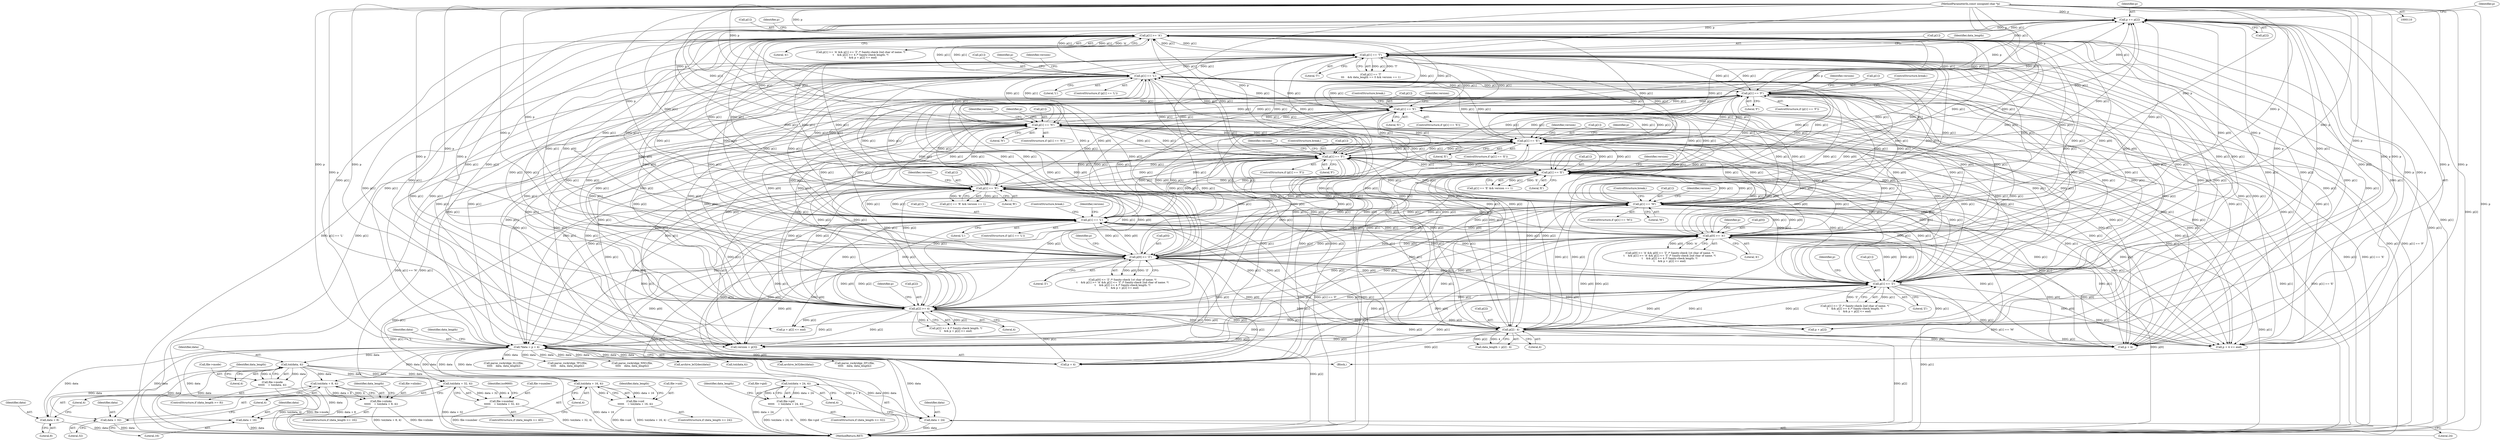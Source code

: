 digraph "0_libarchive_8312eaa576014cd9b965012af51bc1f967b12423@pointer" {
"1000367" [label="(Call,toi(data, 4))"];
"1000172" [label="(Call,*data = p + 4)"];
"1000488" [label="(Call,p[1] == 'T')"];
"1000465" [label="(Call,p[1] == 'L')"];
"1000539" [label="(Call,p[1] == 'F')"];
"1000348" [label="(Call,p[1] == 'X')"];
"1000305" [label="(Call,p[1] == 'N')"];
"1000198" [label="(Call,p[1] == 'E')"];
"1000516" [label="(Call,p[1] == 'F')"];
"1000146" [label="(Call,p[1] >= 'A')"];
"1000431" [label="(Call,p[1] == 'E')"];
"1000152" [label="(Call,p[1] <= 'Z')"];
"1000113" [label="(MethodParameterIn,const unsigned char *p)"];
"1000556" [label="(Call,p += p[2])"];
"1000180" [label="(Call,p[2] - 4)"];
"1000158" [label="(Call,p[2] >= 4)"];
"1000140" [label="(Call,p[0] <= 'Z')"];
"1000134" [label="(Call,p[0] >= 'A')"];
"1000245" [label="(Call,p[1] == 'L')"];
"1000282" [label="(Call,p[1] == 'M')"];
"1000453" [label="(Call,p[1] == 'R')"];
"1000363" [label="(Call,file->mode\n\t\t\t\t\t\t    = toi(data, 4))"];
"1000378" [label="(Call,toi(data + 8, 4))"];
"1000374" [label="(Call,file->nlinks\n\t\t\t\t\t\t    = toi(data + 8, 4))"];
"1000379" [label="(Call,data + 8)"];
"1000391" [label="(Call,toi(data + 16, 4))"];
"1000387" [label="(Call,file->uid\n\t\t\t\t\t\t    = toi(data + 16, 4))"];
"1000392" [label="(Call,data + 16)"];
"1000404" [label="(Call,toi(data + 24, 4))"];
"1000400" [label="(Call,file->gid\n\t\t\t\t\t\t    = toi(data + 24, 4))"];
"1000405" [label="(Call,data + 24)"];
"1000417" [label="(Call,toi(data + 32, 4))"];
"1000413" [label="(Call,file->number\n\t\t\t\t\t\t    = toi(data + 32, 4))"];
"1000418" [label="(Call,data + 32)"];
"1000396" [label="(ControlStructure,if (data_length >= 32))"];
"1000404" [label="(Call,toi(data + 24, 4))"];
"1000465" [label="(Call,p[1] == 'L')"];
"1000244" [label="(ControlStructure,if (p[1] == 'L'))"];
"1000246" [label="(Call,p[1])"];
"1000249" [label="(Literal,'L')"];
"1000281" [label="(ControlStructure,if (p[1] == 'M'))"];
"1000381" [label="(Literal,8)"];
"1000180" [label="(Call,p[2] - 4)"];
"1000272" [label="(Call,archive_le32dec(data))"];
"1000142" [label="(Identifier,p)"];
"1000282" [label="(Call,p[1] == 'M')"];
"1000363" [label="(Call,file->mode\n\t\t\t\t\t\t    = toi(data, 4))"];
"1000409" [label="(ControlStructure,if (data_length >= 40))"];
"1000140" [label="(Call,p[0] <= 'Z')"];
"1000452" [label="(Call,p[1] == 'R' && version == 1)"];
"1000314" [label="(Identifier,version)"];
"1000153" [label="(Call,p[1])"];
"1000549" [label="(Call,parse_rockridge_ZF1(file,\n\t\t\t\t\t    data, data_length))"];
"1000150" [label="(Literal,'A')"];
"1000411" [label="(Identifier,data_length)"];
"1000216" [label="(Call,archive_le32dec(data))"];
"1000370" [label="(ControlStructure,if (data_length >= 16))"];
"1000198" [label="(Call,p[1] == 'E')"];
"1000378" [label="(Call,toi(data + 8, 4))"];
"1000394" [label="(Literal,16)"];
"1000413" [label="(Call,file->number\n\t\t\t\t\t\t    = toi(data + 32, 4))"];
"1000145" [label="(Call,p[1] >= 'A' && p[1] <= 'Z' /* Sanity-check 2nd char of name. */\n\t    && p[2] >= 4 /* Sanity-check length. */\n\t    && p + p[2] <= end)"];
"1000364" [label="(Call,file->mode)"];
"1000427" [label="(ControlStructure,break;)"];
"1000393" [label="(Identifier,data)"];
"1000392" [label="(Call,data + 16)"];
"1000488" [label="(Call,p[1] == 'T')"];
"1000543" [label="(Literal,'F')"];
"1000181" [label="(Call,p[2])"];
"1000302" [label="(ControlStructure,break;)"];
"1000515" [label="(ControlStructure,if (p[1] == 'F'))"];
"1000385" [label="(Identifier,data_length)"];
"1000350" [label="(Identifier,p)"];
"1000400" [label="(Call,file->gid\n\t\t\t\t\t\t    = toi(data + 24, 4))"];
"1000424" [label="(Identifier,iso9660)"];
"1000391" [label="(Call,toi(data + 16, 4))"];
"1000141" [label="(Call,p[0])"];
"1000162" [label="(Literal,4)"];
"1000516" [label="(Call,p[1] == 'F')"];
"1000417" [label="(Call,toi(data + 32, 4))"];
"1000156" [label="(Literal,'Z')"];
"1000408" [label="(Literal,4)"];
"1000163" [label="(Call,p + p[2] <= end)"];
"1000405" [label="(Call,data + 24)"];
"1000375" [label="(Call,file->nlinks)"];
"1000129" [label="(Call,p + 4)"];
"1000135" [label="(Call,p[0])"];
"1000538" [label="(ControlStructure,if (p[1] == 'F'))"];
"1000520" [label="(Literal,'F')"];
"1000558" [label="(Call,p[2])"];
"1000147" [label="(Call,p[1])"];
"1000469" [label="(Literal,'L')"];
"1000134" [label="(Call,p[0] >= 'A')"];
"1000557" [label="(Identifier,p)"];
"1000431" [label="(Call,p[1] == 'E')"];
"1000305" [label="(Call,p[1] == 'N')"];
"1000128" [label="(Call,p + 4 <= end)"];
"1000152" [label="(Call,p[1] <= 'Z')"];
"1000473" [label="(Identifier,version)"];
"1000207" [label="(Identifier,version)"];
"1000324" [label="(Call,toi(data,4))"];
"1000489" [label="(Call,p[1])"];
"1000199" [label="(Call,p[1])"];
"1000158" [label="(Call,p[2] >= 4)"];
"1000430" [label="(Call,p[1] == 'E' && version == 1)"];
"1000352" [label="(Literal,'X')"];
"1000536" [label="(ControlStructure,break;)"];
"1000279" [label="(ControlStructure,break;)"];
"1000432" [label="(Call,p[1])"];
"1000459" [label="(Identifier,version)"];
"1000154" [label="(Identifier,p)"];
"1000563" [label="(MethodReturn,RET)"];
"1000138" [label="(Literal,'A')"];
"1000283" [label="(Call,p[1])"];
"1000457" [label="(Literal,'R')"];
"1000553" [label="(ControlStructure,break;)"];
"1000539" [label="(Call,p[1] == 'F')"];
"1000387" [label="(Call,file->uid\n\t\t\t\t\t\t    = toi(data + 16, 4))"];
"1000173" [label="(Identifier,data)"];
"1000170" [label="(Block,)"];
"1000466" [label="(Call,p[1])"];
"1000395" [label="(Literal,4)"];
"1000374" [label="(Call,file->nlinks\n\t\t\t\t\t\t    = toi(data + 8, 4))"];
"1000464" [label="(ControlStructure,if (p[1] == 'L'))"];
"1000113" [label="(MethodParameterIn,const unsigned char *p)"];
"1000151" [label="(Call,p[1] <= 'Z' /* Sanity-check 2nd char of name. */\n\t    && p[2] >= 4 /* Sanity-check length. */\n\t    && p + p[2] <= end)"];
"1000421" [label="(Literal,4)"];
"1000164" [label="(Call,p + p[2])"];
"1000254" [label="(Identifier,version)"];
"1000347" [label="(ControlStructure,if (p[1] == 'X'))"];
"1000349" [label="(Call,p[1])"];
"1000383" [label="(ControlStructure,if (data_length >= 24))"];
"1000356" [label="(Identifier,version)"];
"1000165" [label="(Identifier,p)"];
"1000382" [label="(Literal,4)"];
"1000495" [label="(Identifier,data_length)"];
"1000309" [label="(Literal,'N')"];
"1000202" [label="(Literal,'E')"];
"1000197" [label="(ControlStructure,if (p[1] == 'E'))"];
"1000407" [label="(Literal,24)"];
"1000367" [label="(Call,toi(data, 4))"];
"1000492" [label="(Literal,'T')"];
"1000547" [label="(Identifier,version)"];
"1000414" [label="(Call,file->number)"];
"1000304" [label="(ControlStructure,if (p[1] == 'N'))"];
"1000437" [label="(Identifier,version)"];
"1000148" [label="(Identifier,p)"];
"1000286" [label="(Literal,'M')"];
"1000487" [label="(Call,p[1] == 'T'\n\t\t\t    && data_length == 0 && version == 1)"];
"1000146" [label="(Call,p[1] >= 'A')"];
"1000380" [label="(Identifier,data)"];
"1000454" [label="(Call,p[1])"];
"1000476" [label="(Call,parse_rockridge_SL1(file,\n\t\t\t\t\t    data, data_length))"];
"1000490" [label="(Identifier,p)"];
"1000556" [label="(Call,p += p[2])"];
"1000372" [label="(Identifier,data_length)"];
"1000144" [label="(Literal,'Z')"];
"1000369" [label="(Literal,4)"];
"1000157" [label="(Call,p[2] >= 4 /* Sanity-check length. */\n\t    && p + p[2] <= end)"];
"1000348" [label="(Call,p[1] == 'X')"];
"1000186" [label="(Call,version = p[3])"];
"1000359" [label="(ControlStructure,if (data_length >= 8))"];
"1000172" [label="(Call,*data = p + 4)"];
"1000527" [label="(Call,parse_rockridge_TF1(file,\n\t\t\t\t\t    data, data_length))"];
"1000160" [label="(Identifier,p)"];
"1000174" [label="(Call,p + 4)"];
"1000517" [label="(Call,p[1])"];
"1000406" [label="(Identifier,data)"];
"1000290" [label="(Identifier,version)"];
"1000133" [label="(Call,p[0] >= 'A' && p[0] <= 'Z' /* Sanity-check 1st char of name. */\n\t    && p[1] >= 'A' && p[1] <= 'Z' /* Sanity-check 2nd char of name. */\n\t    && p[2] >= 4 /* Sanity-check length. */\n\t    && p + p[2] <= end)"];
"1000401" [label="(Call,file->gid)"];
"1000184" [label="(Literal,4)"];
"1000398" [label="(Identifier,data_length)"];
"1000178" [label="(Call,data_length = p[2] - 4)"];
"1000540" [label="(Call,p[1])"];
"1000306" [label="(Call,p[1])"];
"1000139" [label="(Call,p[0] <= 'Z' /* Sanity-check 1st char of name. */\n\t    && p[1] >= 'A' && p[1] <= 'Z' /* Sanity-check 2nd char of name. */\n\t    && p[2] >= 4 /* Sanity-check length. */\n\t    && p + p[2] <= end)"];
"1000524" [label="(Identifier,version)"];
"1000420" [label="(Literal,32)"];
"1000247" [label="(Identifier,p)"];
"1000453" [label="(Call,p[1] == 'R')"];
"1000419" [label="(Identifier,data)"];
"1000388" [label="(Call,file->uid)"];
"1000130" [label="(Identifier,p)"];
"1000159" [label="(Call,p[2])"];
"1000245" [label="(Call,p[1] == 'L')"];
"1000435" [label="(Literal,'E')"];
"1000179" [label="(Identifier,data_length)"];
"1000379" [label="(Call,data + 8)"];
"1000418" [label="(Call,data + 32)"];
"1000368" [label="(Identifier,data)"];
"1000293" [label="(Call,parse_rockridge_NM1(file,\n\t\t\t\t\t    data, data_length))"];
"1000367" -> "1000363"  [label="AST: "];
"1000367" -> "1000369"  [label="CFG: "];
"1000368" -> "1000367"  [label="AST: "];
"1000369" -> "1000367"  [label="AST: "];
"1000363" -> "1000367"  [label="CFG: "];
"1000367" -> "1000563"  [label="DDG: data"];
"1000367" -> "1000363"  [label="DDG: data"];
"1000367" -> "1000363"  [label="DDG: 4"];
"1000172" -> "1000367"  [label="DDG: data"];
"1000367" -> "1000378"  [label="DDG: data"];
"1000367" -> "1000379"  [label="DDG: data"];
"1000367" -> "1000391"  [label="DDG: data"];
"1000367" -> "1000392"  [label="DDG: data"];
"1000367" -> "1000404"  [label="DDG: data"];
"1000367" -> "1000405"  [label="DDG: data"];
"1000367" -> "1000417"  [label="DDG: data"];
"1000367" -> "1000418"  [label="DDG: data"];
"1000172" -> "1000170"  [label="AST: "];
"1000172" -> "1000174"  [label="CFG: "];
"1000173" -> "1000172"  [label="AST: "];
"1000174" -> "1000172"  [label="AST: "];
"1000179" -> "1000172"  [label="CFG: "];
"1000172" -> "1000563"  [label="DDG: data"];
"1000172" -> "1000563"  [label="DDG: p + 4"];
"1000488" -> "1000172"  [label="DDG: p[1]"];
"1000140" -> "1000172"  [label="DDG: p[0]"];
"1000198" -> "1000172"  [label="DDG: p[1]"];
"1000516" -> "1000172"  [label="DDG: p[1]"];
"1000146" -> "1000172"  [label="DDG: p[1]"];
"1000539" -> "1000172"  [label="DDG: p[1]"];
"1000158" -> "1000172"  [label="DDG: p[2]"];
"1000348" -> "1000172"  [label="DDG: p[1]"];
"1000305" -> "1000172"  [label="DDG: p[1]"];
"1000431" -> "1000172"  [label="DDG: p[1]"];
"1000152" -> "1000172"  [label="DDG: p[1]"];
"1000134" -> "1000172"  [label="DDG: p[0]"];
"1000245" -> "1000172"  [label="DDG: p[1]"];
"1000282" -> "1000172"  [label="DDG: p[1]"];
"1000453" -> "1000172"  [label="DDG: p[1]"];
"1000465" -> "1000172"  [label="DDG: p[1]"];
"1000113" -> "1000172"  [label="DDG: p"];
"1000180" -> "1000172"  [label="DDG: p[2]"];
"1000172" -> "1000216"  [label="DDG: data"];
"1000172" -> "1000272"  [label="DDG: data"];
"1000172" -> "1000293"  [label="DDG: data"];
"1000172" -> "1000324"  [label="DDG: data"];
"1000172" -> "1000378"  [label="DDG: data"];
"1000172" -> "1000379"  [label="DDG: data"];
"1000172" -> "1000391"  [label="DDG: data"];
"1000172" -> "1000392"  [label="DDG: data"];
"1000172" -> "1000404"  [label="DDG: data"];
"1000172" -> "1000405"  [label="DDG: data"];
"1000172" -> "1000417"  [label="DDG: data"];
"1000172" -> "1000418"  [label="DDG: data"];
"1000172" -> "1000476"  [label="DDG: data"];
"1000172" -> "1000527"  [label="DDG: data"];
"1000172" -> "1000549"  [label="DDG: data"];
"1000488" -> "1000487"  [label="AST: "];
"1000488" -> "1000492"  [label="CFG: "];
"1000489" -> "1000488"  [label="AST: "];
"1000492" -> "1000488"  [label="AST: "];
"1000495" -> "1000488"  [label="CFG: "];
"1000487" -> "1000488"  [label="CFG: "];
"1000488" -> "1000563"  [label="DDG: p[1]"];
"1000488" -> "1000128"  [label="DDG: p[1]"];
"1000488" -> "1000129"  [label="DDG: p[1]"];
"1000488" -> "1000134"  [label="DDG: p[1]"];
"1000488" -> "1000140"  [label="DDG: p[1]"];
"1000488" -> "1000146"  [label="DDG: p[1]"];
"1000488" -> "1000152"  [label="DDG: p[1]"];
"1000488" -> "1000158"  [label="DDG: p[1]"];
"1000488" -> "1000174"  [label="DDG: p[1]"];
"1000488" -> "1000180"  [label="DDG: p[1]"];
"1000488" -> "1000186"  [label="DDG: p[1]"];
"1000488" -> "1000198"  [label="DDG: p[1]"];
"1000488" -> "1000245"  [label="DDG: p[1]"];
"1000488" -> "1000282"  [label="DDG: p[1]"];
"1000488" -> "1000305"  [label="DDG: p[1]"];
"1000488" -> "1000348"  [label="DDG: p[1]"];
"1000488" -> "1000431"  [label="DDG: p[1]"];
"1000488" -> "1000453"  [label="DDG: p[1]"];
"1000488" -> "1000465"  [label="DDG: p[1]"];
"1000488" -> "1000487"  [label="DDG: p[1]"];
"1000488" -> "1000487"  [label="DDG: 'T'"];
"1000465" -> "1000488"  [label="DDG: p[1]"];
"1000113" -> "1000488"  [label="DDG: p"];
"1000140" -> "1000488"  [label="DDG: p[0]"];
"1000198" -> "1000488"  [label="DDG: p[1]"];
"1000516" -> "1000488"  [label="DDG: p[1]"];
"1000146" -> "1000488"  [label="DDG: p[1]"];
"1000539" -> "1000488"  [label="DDG: p[1]"];
"1000158" -> "1000488"  [label="DDG: p[2]"];
"1000348" -> "1000488"  [label="DDG: p[1]"];
"1000305" -> "1000488"  [label="DDG: p[1]"];
"1000431" -> "1000488"  [label="DDG: p[1]"];
"1000152" -> "1000488"  [label="DDG: p[1]"];
"1000134" -> "1000488"  [label="DDG: p[0]"];
"1000245" -> "1000488"  [label="DDG: p[1]"];
"1000282" -> "1000488"  [label="DDG: p[1]"];
"1000453" -> "1000488"  [label="DDG: p[1]"];
"1000180" -> "1000488"  [label="DDG: p[2]"];
"1000488" -> "1000516"  [label="DDG: p[1]"];
"1000488" -> "1000539"  [label="DDG: p[1]"];
"1000488" -> "1000556"  [label="DDG: p[1]"];
"1000465" -> "1000464"  [label="AST: "];
"1000465" -> "1000469"  [label="CFG: "];
"1000466" -> "1000465"  [label="AST: "];
"1000469" -> "1000465"  [label="AST: "];
"1000473" -> "1000465"  [label="CFG: "];
"1000490" -> "1000465"  [label="CFG: "];
"1000465" -> "1000563"  [label="DDG: p[1] == 'L'"];
"1000465" -> "1000563"  [label="DDG: p[1]"];
"1000465" -> "1000128"  [label="DDG: p[1]"];
"1000465" -> "1000129"  [label="DDG: p[1]"];
"1000465" -> "1000134"  [label="DDG: p[1]"];
"1000465" -> "1000140"  [label="DDG: p[1]"];
"1000465" -> "1000146"  [label="DDG: p[1]"];
"1000465" -> "1000152"  [label="DDG: p[1]"];
"1000465" -> "1000158"  [label="DDG: p[1]"];
"1000465" -> "1000174"  [label="DDG: p[1]"];
"1000465" -> "1000180"  [label="DDG: p[1]"];
"1000465" -> "1000186"  [label="DDG: p[1]"];
"1000465" -> "1000198"  [label="DDG: p[1]"];
"1000465" -> "1000245"  [label="DDG: p[1]"];
"1000465" -> "1000282"  [label="DDG: p[1]"];
"1000465" -> "1000305"  [label="DDG: p[1]"];
"1000465" -> "1000348"  [label="DDG: p[1]"];
"1000465" -> "1000431"  [label="DDG: p[1]"];
"1000465" -> "1000453"  [label="DDG: p[1]"];
"1000539" -> "1000465"  [label="DDG: p[1]"];
"1000348" -> "1000465"  [label="DDG: p[1]"];
"1000305" -> "1000465"  [label="DDG: p[1]"];
"1000198" -> "1000465"  [label="DDG: p[1]"];
"1000516" -> "1000465"  [label="DDG: p[1]"];
"1000146" -> "1000465"  [label="DDG: p[1]"];
"1000431" -> "1000465"  [label="DDG: p[1]"];
"1000152" -> "1000465"  [label="DDG: p[1]"];
"1000245" -> "1000465"  [label="DDG: p[1]"];
"1000282" -> "1000465"  [label="DDG: p[1]"];
"1000453" -> "1000465"  [label="DDG: p[1]"];
"1000113" -> "1000465"  [label="DDG: p"];
"1000140" -> "1000465"  [label="DDG: p[0]"];
"1000158" -> "1000465"  [label="DDG: p[2]"];
"1000134" -> "1000465"  [label="DDG: p[0]"];
"1000180" -> "1000465"  [label="DDG: p[2]"];
"1000465" -> "1000516"  [label="DDG: p[1]"];
"1000465" -> "1000539"  [label="DDG: p[1]"];
"1000465" -> "1000556"  [label="DDG: p[1]"];
"1000539" -> "1000538"  [label="AST: "];
"1000539" -> "1000543"  [label="CFG: "];
"1000540" -> "1000539"  [label="AST: "];
"1000543" -> "1000539"  [label="AST: "];
"1000547" -> "1000539"  [label="CFG: "];
"1000553" -> "1000539"  [label="CFG: "];
"1000539" -> "1000563"  [label="DDG: p[1]"];
"1000539" -> "1000563"  [label="DDG: p[1] == 'F'"];
"1000539" -> "1000128"  [label="DDG: p[1]"];
"1000539" -> "1000129"  [label="DDG: p[1]"];
"1000539" -> "1000134"  [label="DDG: p[1]"];
"1000539" -> "1000140"  [label="DDG: p[1]"];
"1000539" -> "1000146"  [label="DDG: p[1]"];
"1000539" -> "1000152"  [label="DDG: p[1]"];
"1000539" -> "1000158"  [label="DDG: p[1]"];
"1000539" -> "1000174"  [label="DDG: p[1]"];
"1000539" -> "1000180"  [label="DDG: p[1]"];
"1000539" -> "1000186"  [label="DDG: p[1]"];
"1000539" -> "1000198"  [label="DDG: p[1]"];
"1000539" -> "1000245"  [label="DDG: p[1]"];
"1000539" -> "1000282"  [label="DDG: p[1]"];
"1000539" -> "1000305"  [label="DDG: p[1]"];
"1000539" -> "1000348"  [label="DDG: p[1]"];
"1000539" -> "1000431"  [label="DDG: p[1]"];
"1000539" -> "1000453"  [label="DDG: p[1]"];
"1000539" -> "1000516"  [label="DDG: p[1]"];
"1000348" -> "1000539"  [label="DDG: p[1]"];
"1000305" -> "1000539"  [label="DDG: p[1]"];
"1000198" -> "1000539"  [label="DDG: p[1]"];
"1000516" -> "1000539"  [label="DDG: p[1]"];
"1000146" -> "1000539"  [label="DDG: p[1]"];
"1000431" -> "1000539"  [label="DDG: p[1]"];
"1000152" -> "1000539"  [label="DDG: p[1]"];
"1000245" -> "1000539"  [label="DDG: p[1]"];
"1000282" -> "1000539"  [label="DDG: p[1]"];
"1000453" -> "1000539"  [label="DDG: p[1]"];
"1000113" -> "1000539"  [label="DDG: p"];
"1000140" -> "1000539"  [label="DDG: p[0]"];
"1000158" -> "1000539"  [label="DDG: p[2]"];
"1000134" -> "1000539"  [label="DDG: p[0]"];
"1000180" -> "1000539"  [label="DDG: p[2]"];
"1000539" -> "1000556"  [label="DDG: p[1]"];
"1000348" -> "1000347"  [label="AST: "];
"1000348" -> "1000352"  [label="CFG: "];
"1000349" -> "1000348"  [label="AST: "];
"1000352" -> "1000348"  [label="AST: "];
"1000356" -> "1000348"  [label="CFG: "];
"1000427" -> "1000348"  [label="CFG: "];
"1000348" -> "1000563"  [label="DDG: p[1]"];
"1000348" -> "1000563"  [label="DDG: p[1] == 'X'"];
"1000348" -> "1000128"  [label="DDG: p[1]"];
"1000348" -> "1000129"  [label="DDG: p[1]"];
"1000348" -> "1000134"  [label="DDG: p[1]"];
"1000348" -> "1000140"  [label="DDG: p[1]"];
"1000348" -> "1000146"  [label="DDG: p[1]"];
"1000348" -> "1000152"  [label="DDG: p[1]"];
"1000348" -> "1000158"  [label="DDG: p[1]"];
"1000348" -> "1000174"  [label="DDG: p[1]"];
"1000348" -> "1000180"  [label="DDG: p[1]"];
"1000348" -> "1000186"  [label="DDG: p[1]"];
"1000348" -> "1000198"  [label="DDG: p[1]"];
"1000348" -> "1000245"  [label="DDG: p[1]"];
"1000348" -> "1000282"  [label="DDG: p[1]"];
"1000348" -> "1000305"  [label="DDG: p[1]"];
"1000305" -> "1000348"  [label="DDG: p[1]"];
"1000113" -> "1000348"  [label="DDG: p"];
"1000140" -> "1000348"  [label="DDG: p[0]"];
"1000198" -> "1000348"  [label="DDG: p[1]"];
"1000516" -> "1000348"  [label="DDG: p[1]"];
"1000146" -> "1000348"  [label="DDG: p[1]"];
"1000158" -> "1000348"  [label="DDG: p[2]"];
"1000431" -> "1000348"  [label="DDG: p[1]"];
"1000152" -> "1000348"  [label="DDG: p[1]"];
"1000134" -> "1000348"  [label="DDG: p[0]"];
"1000245" -> "1000348"  [label="DDG: p[1]"];
"1000282" -> "1000348"  [label="DDG: p[1]"];
"1000453" -> "1000348"  [label="DDG: p[1]"];
"1000180" -> "1000348"  [label="DDG: p[2]"];
"1000348" -> "1000431"  [label="DDG: p[1]"];
"1000348" -> "1000453"  [label="DDG: p[1]"];
"1000348" -> "1000516"  [label="DDG: p[1]"];
"1000348" -> "1000556"  [label="DDG: p[1]"];
"1000305" -> "1000304"  [label="AST: "];
"1000305" -> "1000309"  [label="CFG: "];
"1000306" -> "1000305"  [label="AST: "];
"1000309" -> "1000305"  [label="AST: "];
"1000314" -> "1000305"  [label="CFG: "];
"1000350" -> "1000305"  [label="CFG: "];
"1000305" -> "1000563"  [label="DDG: p[1] == 'N'"];
"1000305" -> "1000563"  [label="DDG: p[1]"];
"1000305" -> "1000128"  [label="DDG: p[1]"];
"1000305" -> "1000129"  [label="DDG: p[1]"];
"1000305" -> "1000134"  [label="DDG: p[1]"];
"1000305" -> "1000140"  [label="DDG: p[1]"];
"1000305" -> "1000146"  [label="DDG: p[1]"];
"1000305" -> "1000152"  [label="DDG: p[1]"];
"1000305" -> "1000158"  [label="DDG: p[1]"];
"1000305" -> "1000174"  [label="DDG: p[1]"];
"1000305" -> "1000180"  [label="DDG: p[1]"];
"1000305" -> "1000186"  [label="DDG: p[1]"];
"1000305" -> "1000198"  [label="DDG: p[1]"];
"1000305" -> "1000245"  [label="DDG: p[1]"];
"1000305" -> "1000282"  [label="DDG: p[1]"];
"1000198" -> "1000305"  [label="DDG: p[1]"];
"1000516" -> "1000305"  [label="DDG: p[1]"];
"1000146" -> "1000305"  [label="DDG: p[1]"];
"1000431" -> "1000305"  [label="DDG: p[1]"];
"1000152" -> "1000305"  [label="DDG: p[1]"];
"1000245" -> "1000305"  [label="DDG: p[1]"];
"1000282" -> "1000305"  [label="DDG: p[1]"];
"1000453" -> "1000305"  [label="DDG: p[1]"];
"1000113" -> "1000305"  [label="DDG: p"];
"1000140" -> "1000305"  [label="DDG: p[0]"];
"1000158" -> "1000305"  [label="DDG: p[2]"];
"1000134" -> "1000305"  [label="DDG: p[0]"];
"1000180" -> "1000305"  [label="DDG: p[2]"];
"1000305" -> "1000431"  [label="DDG: p[1]"];
"1000305" -> "1000453"  [label="DDG: p[1]"];
"1000305" -> "1000516"  [label="DDG: p[1]"];
"1000305" -> "1000556"  [label="DDG: p[1]"];
"1000198" -> "1000197"  [label="AST: "];
"1000198" -> "1000202"  [label="CFG: "];
"1000199" -> "1000198"  [label="AST: "];
"1000202" -> "1000198"  [label="AST: "];
"1000207" -> "1000198"  [label="CFG: "];
"1000247" -> "1000198"  [label="CFG: "];
"1000198" -> "1000563"  [label="DDG: p[1]"];
"1000198" -> "1000563"  [label="DDG: p[1] == 'E'"];
"1000198" -> "1000128"  [label="DDG: p[1]"];
"1000198" -> "1000129"  [label="DDG: p[1]"];
"1000198" -> "1000134"  [label="DDG: p[1]"];
"1000198" -> "1000140"  [label="DDG: p[1]"];
"1000198" -> "1000146"  [label="DDG: p[1]"];
"1000198" -> "1000152"  [label="DDG: p[1]"];
"1000198" -> "1000158"  [label="DDG: p[1]"];
"1000198" -> "1000174"  [label="DDG: p[1]"];
"1000198" -> "1000180"  [label="DDG: p[1]"];
"1000198" -> "1000186"  [label="DDG: p[1]"];
"1000516" -> "1000198"  [label="DDG: p[1]"];
"1000146" -> "1000198"  [label="DDG: p[1]"];
"1000431" -> "1000198"  [label="DDG: p[1]"];
"1000152" -> "1000198"  [label="DDG: p[1]"];
"1000245" -> "1000198"  [label="DDG: p[1]"];
"1000282" -> "1000198"  [label="DDG: p[1]"];
"1000453" -> "1000198"  [label="DDG: p[1]"];
"1000113" -> "1000198"  [label="DDG: p"];
"1000140" -> "1000198"  [label="DDG: p[0]"];
"1000158" -> "1000198"  [label="DDG: p[2]"];
"1000134" -> "1000198"  [label="DDG: p[0]"];
"1000180" -> "1000198"  [label="DDG: p[2]"];
"1000198" -> "1000245"  [label="DDG: p[1]"];
"1000198" -> "1000282"  [label="DDG: p[1]"];
"1000198" -> "1000431"  [label="DDG: p[1]"];
"1000198" -> "1000453"  [label="DDG: p[1]"];
"1000198" -> "1000516"  [label="DDG: p[1]"];
"1000198" -> "1000556"  [label="DDG: p[1]"];
"1000516" -> "1000515"  [label="AST: "];
"1000516" -> "1000520"  [label="CFG: "];
"1000517" -> "1000516"  [label="AST: "];
"1000520" -> "1000516"  [label="AST: "];
"1000524" -> "1000516"  [label="CFG: "];
"1000536" -> "1000516"  [label="CFG: "];
"1000516" -> "1000563"  [label="DDG: p[1] == 'F'"];
"1000516" -> "1000563"  [label="DDG: p[1]"];
"1000516" -> "1000128"  [label="DDG: p[1]"];
"1000516" -> "1000129"  [label="DDG: p[1]"];
"1000516" -> "1000134"  [label="DDG: p[1]"];
"1000516" -> "1000140"  [label="DDG: p[1]"];
"1000516" -> "1000146"  [label="DDG: p[1]"];
"1000516" -> "1000152"  [label="DDG: p[1]"];
"1000516" -> "1000158"  [label="DDG: p[1]"];
"1000516" -> "1000174"  [label="DDG: p[1]"];
"1000516" -> "1000180"  [label="DDG: p[1]"];
"1000516" -> "1000186"  [label="DDG: p[1]"];
"1000516" -> "1000245"  [label="DDG: p[1]"];
"1000516" -> "1000282"  [label="DDG: p[1]"];
"1000516" -> "1000431"  [label="DDG: p[1]"];
"1000516" -> "1000453"  [label="DDG: p[1]"];
"1000146" -> "1000516"  [label="DDG: p[1]"];
"1000431" -> "1000516"  [label="DDG: p[1]"];
"1000152" -> "1000516"  [label="DDG: p[1]"];
"1000245" -> "1000516"  [label="DDG: p[1]"];
"1000282" -> "1000516"  [label="DDG: p[1]"];
"1000453" -> "1000516"  [label="DDG: p[1]"];
"1000113" -> "1000516"  [label="DDG: p"];
"1000140" -> "1000516"  [label="DDG: p[0]"];
"1000158" -> "1000516"  [label="DDG: p[2]"];
"1000134" -> "1000516"  [label="DDG: p[0]"];
"1000180" -> "1000516"  [label="DDG: p[2]"];
"1000516" -> "1000556"  [label="DDG: p[1]"];
"1000146" -> "1000145"  [label="AST: "];
"1000146" -> "1000150"  [label="CFG: "];
"1000147" -> "1000146"  [label="AST: "];
"1000150" -> "1000146"  [label="AST: "];
"1000154" -> "1000146"  [label="CFG: "];
"1000145" -> "1000146"  [label="CFG: "];
"1000146" -> "1000563"  [label="DDG: p[1]"];
"1000146" -> "1000128"  [label="DDG: p[1]"];
"1000146" -> "1000129"  [label="DDG: p[1]"];
"1000146" -> "1000134"  [label="DDG: p[1]"];
"1000146" -> "1000140"  [label="DDG: p[1]"];
"1000146" -> "1000145"  [label="DDG: p[1]"];
"1000146" -> "1000145"  [label="DDG: 'A'"];
"1000431" -> "1000146"  [label="DDG: p[1]"];
"1000152" -> "1000146"  [label="DDG: p[1]"];
"1000245" -> "1000146"  [label="DDG: p[1]"];
"1000282" -> "1000146"  [label="DDG: p[1]"];
"1000453" -> "1000146"  [label="DDG: p[1]"];
"1000113" -> "1000146"  [label="DDG: p"];
"1000556" -> "1000146"  [label="DDG: p"];
"1000140" -> "1000146"  [label="DDG: p[0]"];
"1000134" -> "1000146"  [label="DDG: p[0]"];
"1000158" -> "1000146"  [label="DDG: p[2]"];
"1000180" -> "1000146"  [label="DDG: p[2]"];
"1000146" -> "1000152"  [label="DDG: p[1]"];
"1000146" -> "1000158"  [label="DDG: p[1]"];
"1000146" -> "1000174"  [label="DDG: p[1]"];
"1000146" -> "1000180"  [label="DDG: p[1]"];
"1000146" -> "1000186"  [label="DDG: p[1]"];
"1000146" -> "1000245"  [label="DDG: p[1]"];
"1000146" -> "1000282"  [label="DDG: p[1]"];
"1000146" -> "1000431"  [label="DDG: p[1]"];
"1000146" -> "1000453"  [label="DDG: p[1]"];
"1000146" -> "1000556"  [label="DDG: p[1]"];
"1000431" -> "1000430"  [label="AST: "];
"1000431" -> "1000435"  [label="CFG: "];
"1000432" -> "1000431"  [label="AST: "];
"1000435" -> "1000431"  [label="AST: "];
"1000437" -> "1000431"  [label="CFG: "];
"1000430" -> "1000431"  [label="CFG: "];
"1000431" -> "1000563"  [label="DDG: p[1]"];
"1000431" -> "1000128"  [label="DDG: p[1]"];
"1000431" -> "1000129"  [label="DDG: p[1]"];
"1000431" -> "1000134"  [label="DDG: p[1]"];
"1000431" -> "1000140"  [label="DDG: p[1]"];
"1000431" -> "1000152"  [label="DDG: p[1]"];
"1000431" -> "1000158"  [label="DDG: p[1]"];
"1000431" -> "1000174"  [label="DDG: p[1]"];
"1000431" -> "1000180"  [label="DDG: p[1]"];
"1000431" -> "1000186"  [label="DDG: p[1]"];
"1000431" -> "1000245"  [label="DDG: p[1]"];
"1000431" -> "1000282"  [label="DDG: p[1]"];
"1000431" -> "1000430"  [label="DDG: p[1]"];
"1000431" -> "1000430"  [label="DDG: 'E'"];
"1000152" -> "1000431"  [label="DDG: p[1]"];
"1000245" -> "1000431"  [label="DDG: p[1]"];
"1000282" -> "1000431"  [label="DDG: p[1]"];
"1000453" -> "1000431"  [label="DDG: p[1]"];
"1000113" -> "1000431"  [label="DDG: p"];
"1000140" -> "1000431"  [label="DDG: p[0]"];
"1000158" -> "1000431"  [label="DDG: p[2]"];
"1000134" -> "1000431"  [label="DDG: p[0]"];
"1000180" -> "1000431"  [label="DDG: p[2]"];
"1000431" -> "1000453"  [label="DDG: p[1]"];
"1000431" -> "1000556"  [label="DDG: p[1]"];
"1000152" -> "1000151"  [label="AST: "];
"1000152" -> "1000156"  [label="CFG: "];
"1000153" -> "1000152"  [label="AST: "];
"1000156" -> "1000152"  [label="AST: "];
"1000160" -> "1000152"  [label="CFG: "];
"1000151" -> "1000152"  [label="CFG: "];
"1000152" -> "1000563"  [label="DDG: p[1]"];
"1000152" -> "1000128"  [label="DDG: p[1]"];
"1000152" -> "1000129"  [label="DDG: p[1]"];
"1000152" -> "1000134"  [label="DDG: p[1]"];
"1000152" -> "1000140"  [label="DDG: p[1]"];
"1000152" -> "1000151"  [label="DDG: p[1]"];
"1000152" -> "1000151"  [label="DDG: 'Z'"];
"1000113" -> "1000152"  [label="DDG: p"];
"1000556" -> "1000152"  [label="DDG: p"];
"1000140" -> "1000152"  [label="DDG: p[0]"];
"1000134" -> "1000152"  [label="DDG: p[0]"];
"1000245" -> "1000152"  [label="DDG: p[1]"];
"1000282" -> "1000152"  [label="DDG: p[1]"];
"1000453" -> "1000152"  [label="DDG: p[1]"];
"1000158" -> "1000152"  [label="DDG: p[2]"];
"1000180" -> "1000152"  [label="DDG: p[2]"];
"1000152" -> "1000158"  [label="DDG: p[1]"];
"1000152" -> "1000163"  [label="DDG: p[1]"];
"1000152" -> "1000164"  [label="DDG: p[1]"];
"1000152" -> "1000174"  [label="DDG: p[1]"];
"1000152" -> "1000180"  [label="DDG: p[1]"];
"1000152" -> "1000186"  [label="DDG: p[1]"];
"1000152" -> "1000245"  [label="DDG: p[1]"];
"1000152" -> "1000282"  [label="DDG: p[1]"];
"1000152" -> "1000453"  [label="DDG: p[1]"];
"1000152" -> "1000556"  [label="DDG: p[1]"];
"1000113" -> "1000110"  [label="AST: "];
"1000113" -> "1000563"  [label="DDG: p"];
"1000113" -> "1000128"  [label="DDG: p"];
"1000113" -> "1000129"  [label="DDG: p"];
"1000113" -> "1000134"  [label="DDG: p"];
"1000113" -> "1000140"  [label="DDG: p"];
"1000113" -> "1000158"  [label="DDG: p"];
"1000113" -> "1000163"  [label="DDG: p"];
"1000113" -> "1000164"  [label="DDG: p"];
"1000113" -> "1000174"  [label="DDG: p"];
"1000113" -> "1000180"  [label="DDG: p"];
"1000113" -> "1000186"  [label="DDG: p"];
"1000113" -> "1000245"  [label="DDG: p"];
"1000113" -> "1000282"  [label="DDG: p"];
"1000113" -> "1000453"  [label="DDG: p"];
"1000113" -> "1000556"  [label="DDG: p"];
"1000556" -> "1000170"  [label="AST: "];
"1000556" -> "1000558"  [label="CFG: "];
"1000557" -> "1000556"  [label="AST: "];
"1000558" -> "1000556"  [label="AST: "];
"1000130" -> "1000556"  [label="CFG: "];
"1000556" -> "1000563"  [label="DDG: p[2]"];
"1000556" -> "1000128"  [label="DDG: p"];
"1000556" -> "1000129"  [label="DDG: p"];
"1000556" -> "1000134"  [label="DDG: p"];
"1000556" -> "1000140"  [label="DDG: p"];
"1000556" -> "1000158"  [label="DDG: p"];
"1000180" -> "1000556"  [label="DDG: p[2]"];
"1000140" -> "1000556"  [label="DDG: p[0]"];
"1000134" -> "1000556"  [label="DDG: p[0]"];
"1000245" -> "1000556"  [label="DDG: p[1]"];
"1000282" -> "1000556"  [label="DDG: p[1]"];
"1000453" -> "1000556"  [label="DDG: p[1]"];
"1000158" -> "1000556"  [label="DDG: p[2]"];
"1000180" -> "1000178"  [label="AST: "];
"1000180" -> "1000184"  [label="CFG: "];
"1000181" -> "1000180"  [label="AST: "];
"1000184" -> "1000180"  [label="AST: "];
"1000178" -> "1000180"  [label="CFG: "];
"1000180" -> "1000563"  [label="DDG: p[2]"];
"1000180" -> "1000128"  [label="DDG: p[2]"];
"1000180" -> "1000129"  [label="DDG: p[2]"];
"1000180" -> "1000134"  [label="DDG: p[2]"];
"1000180" -> "1000140"  [label="DDG: p[2]"];
"1000180" -> "1000158"  [label="DDG: p[2]"];
"1000180" -> "1000174"  [label="DDG: p[2]"];
"1000180" -> "1000178"  [label="DDG: p[2]"];
"1000180" -> "1000178"  [label="DDG: 4"];
"1000158" -> "1000180"  [label="DDG: p[2]"];
"1000140" -> "1000180"  [label="DDG: p[0]"];
"1000134" -> "1000180"  [label="DDG: p[0]"];
"1000245" -> "1000180"  [label="DDG: p[1]"];
"1000282" -> "1000180"  [label="DDG: p[1]"];
"1000453" -> "1000180"  [label="DDG: p[1]"];
"1000180" -> "1000186"  [label="DDG: p[2]"];
"1000180" -> "1000245"  [label="DDG: p[2]"];
"1000180" -> "1000282"  [label="DDG: p[2]"];
"1000180" -> "1000453"  [label="DDG: p[2]"];
"1000158" -> "1000157"  [label="AST: "];
"1000158" -> "1000162"  [label="CFG: "];
"1000159" -> "1000158"  [label="AST: "];
"1000162" -> "1000158"  [label="AST: "];
"1000165" -> "1000158"  [label="CFG: "];
"1000157" -> "1000158"  [label="CFG: "];
"1000158" -> "1000563"  [label="DDG: p[2]"];
"1000158" -> "1000128"  [label="DDG: p[2]"];
"1000158" -> "1000129"  [label="DDG: p[2]"];
"1000158" -> "1000134"  [label="DDG: p[2]"];
"1000158" -> "1000140"  [label="DDG: p[2]"];
"1000158" -> "1000157"  [label="DDG: p[2]"];
"1000158" -> "1000157"  [label="DDG: 4"];
"1000140" -> "1000158"  [label="DDG: p[0]"];
"1000134" -> "1000158"  [label="DDG: p[0]"];
"1000245" -> "1000158"  [label="DDG: p[1]"];
"1000282" -> "1000158"  [label="DDG: p[1]"];
"1000453" -> "1000158"  [label="DDG: p[1]"];
"1000158" -> "1000163"  [label="DDG: p[2]"];
"1000158" -> "1000164"  [label="DDG: p[2]"];
"1000158" -> "1000174"  [label="DDG: p[2]"];
"1000158" -> "1000186"  [label="DDG: p[2]"];
"1000158" -> "1000245"  [label="DDG: p[2]"];
"1000158" -> "1000282"  [label="DDG: p[2]"];
"1000158" -> "1000453"  [label="DDG: p[2]"];
"1000140" -> "1000139"  [label="AST: "];
"1000140" -> "1000144"  [label="CFG: "];
"1000141" -> "1000140"  [label="AST: "];
"1000144" -> "1000140"  [label="AST: "];
"1000148" -> "1000140"  [label="CFG: "];
"1000139" -> "1000140"  [label="CFG: "];
"1000140" -> "1000563"  [label="DDG: p[0]"];
"1000140" -> "1000128"  [label="DDG: p[0]"];
"1000140" -> "1000129"  [label="DDG: p[0]"];
"1000140" -> "1000134"  [label="DDG: p[0]"];
"1000140" -> "1000139"  [label="DDG: p[0]"];
"1000140" -> "1000139"  [label="DDG: 'Z'"];
"1000134" -> "1000140"  [label="DDG: p[0]"];
"1000245" -> "1000140"  [label="DDG: p[1]"];
"1000282" -> "1000140"  [label="DDG: p[1]"];
"1000453" -> "1000140"  [label="DDG: p[1]"];
"1000140" -> "1000163"  [label="DDG: p[0]"];
"1000140" -> "1000164"  [label="DDG: p[0]"];
"1000140" -> "1000174"  [label="DDG: p[0]"];
"1000140" -> "1000186"  [label="DDG: p[0]"];
"1000140" -> "1000245"  [label="DDG: p[0]"];
"1000140" -> "1000282"  [label="DDG: p[0]"];
"1000140" -> "1000453"  [label="DDG: p[0]"];
"1000134" -> "1000133"  [label="AST: "];
"1000134" -> "1000138"  [label="CFG: "];
"1000135" -> "1000134"  [label="AST: "];
"1000138" -> "1000134"  [label="AST: "];
"1000142" -> "1000134"  [label="CFG: "];
"1000133" -> "1000134"  [label="CFG: "];
"1000134" -> "1000563"  [label="DDG: p[0]"];
"1000134" -> "1000128"  [label="DDG: p[0]"];
"1000134" -> "1000129"  [label="DDG: p[0]"];
"1000134" -> "1000133"  [label="DDG: p[0]"];
"1000134" -> "1000133"  [label="DDG: 'A'"];
"1000245" -> "1000134"  [label="DDG: p[1]"];
"1000282" -> "1000134"  [label="DDG: p[1]"];
"1000453" -> "1000134"  [label="DDG: p[1]"];
"1000134" -> "1000174"  [label="DDG: p[0]"];
"1000134" -> "1000186"  [label="DDG: p[0]"];
"1000134" -> "1000245"  [label="DDG: p[0]"];
"1000134" -> "1000282"  [label="DDG: p[0]"];
"1000134" -> "1000453"  [label="DDG: p[0]"];
"1000245" -> "1000244"  [label="AST: "];
"1000245" -> "1000249"  [label="CFG: "];
"1000246" -> "1000245"  [label="AST: "];
"1000249" -> "1000245"  [label="AST: "];
"1000254" -> "1000245"  [label="CFG: "];
"1000279" -> "1000245"  [label="CFG: "];
"1000245" -> "1000563"  [label="DDG: p[1] == 'L'"];
"1000245" -> "1000563"  [label="DDG: p[1]"];
"1000245" -> "1000128"  [label="DDG: p[1]"];
"1000245" -> "1000129"  [label="DDG: p[1]"];
"1000245" -> "1000174"  [label="DDG: p[1]"];
"1000245" -> "1000186"  [label="DDG: p[1]"];
"1000282" -> "1000245"  [label="DDG: p[1]"];
"1000453" -> "1000245"  [label="DDG: p[1]"];
"1000245" -> "1000282"  [label="DDG: p[1]"];
"1000245" -> "1000453"  [label="DDG: p[1]"];
"1000282" -> "1000281"  [label="AST: "];
"1000282" -> "1000286"  [label="CFG: "];
"1000283" -> "1000282"  [label="AST: "];
"1000286" -> "1000282"  [label="AST: "];
"1000290" -> "1000282"  [label="CFG: "];
"1000302" -> "1000282"  [label="CFG: "];
"1000282" -> "1000563"  [label="DDG: p[1] == 'M'"];
"1000282" -> "1000563"  [label="DDG: p[1]"];
"1000282" -> "1000128"  [label="DDG: p[1]"];
"1000282" -> "1000129"  [label="DDG: p[1]"];
"1000282" -> "1000174"  [label="DDG: p[1]"];
"1000282" -> "1000186"  [label="DDG: p[1]"];
"1000453" -> "1000282"  [label="DDG: p[1]"];
"1000282" -> "1000453"  [label="DDG: p[1]"];
"1000453" -> "1000452"  [label="AST: "];
"1000453" -> "1000457"  [label="CFG: "];
"1000454" -> "1000453"  [label="AST: "];
"1000457" -> "1000453"  [label="AST: "];
"1000459" -> "1000453"  [label="CFG: "];
"1000452" -> "1000453"  [label="CFG: "];
"1000453" -> "1000563"  [label="DDG: p[1]"];
"1000453" -> "1000128"  [label="DDG: p[1]"];
"1000453" -> "1000129"  [label="DDG: p[1]"];
"1000453" -> "1000174"  [label="DDG: p[1]"];
"1000453" -> "1000186"  [label="DDG: p[1]"];
"1000453" -> "1000452"  [label="DDG: p[1]"];
"1000453" -> "1000452"  [label="DDG: 'R'"];
"1000363" -> "1000359"  [label="AST: "];
"1000364" -> "1000363"  [label="AST: "];
"1000372" -> "1000363"  [label="CFG: "];
"1000363" -> "1000563"  [label="DDG: file->mode"];
"1000363" -> "1000563"  [label="DDG: toi(data, 4)"];
"1000378" -> "1000374"  [label="AST: "];
"1000378" -> "1000382"  [label="CFG: "];
"1000379" -> "1000378"  [label="AST: "];
"1000382" -> "1000378"  [label="AST: "];
"1000374" -> "1000378"  [label="CFG: "];
"1000378" -> "1000563"  [label="DDG: data + 8"];
"1000378" -> "1000374"  [label="DDG: data + 8"];
"1000378" -> "1000374"  [label="DDG: 4"];
"1000374" -> "1000370"  [label="AST: "];
"1000375" -> "1000374"  [label="AST: "];
"1000385" -> "1000374"  [label="CFG: "];
"1000374" -> "1000563"  [label="DDG: file->nlinks"];
"1000374" -> "1000563"  [label="DDG: toi(data + 8, 4)"];
"1000379" -> "1000381"  [label="CFG: "];
"1000380" -> "1000379"  [label="AST: "];
"1000381" -> "1000379"  [label="AST: "];
"1000382" -> "1000379"  [label="CFG: "];
"1000379" -> "1000563"  [label="DDG: data"];
"1000391" -> "1000387"  [label="AST: "];
"1000391" -> "1000395"  [label="CFG: "];
"1000392" -> "1000391"  [label="AST: "];
"1000395" -> "1000391"  [label="AST: "];
"1000387" -> "1000391"  [label="CFG: "];
"1000391" -> "1000563"  [label="DDG: data + 16"];
"1000391" -> "1000387"  [label="DDG: data + 16"];
"1000391" -> "1000387"  [label="DDG: 4"];
"1000387" -> "1000383"  [label="AST: "];
"1000388" -> "1000387"  [label="AST: "];
"1000398" -> "1000387"  [label="CFG: "];
"1000387" -> "1000563"  [label="DDG: file->uid"];
"1000387" -> "1000563"  [label="DDG: toi(data + 16, 4)"];
"1000392" -> "1000394"  [label="CFG: "];
"1000393" -> "1000392"  [label="AST: "];
"1000394" -> "1000392"  [label="AST: "];
"1000395" -> "1000392"  [label="CFG: "];
"1000392" -> "1000563"  [label="DDG: data"];
"1000404" -> "1000400"  [label="AST: "];
"1000404" -> "1000408"  [label="CFG: "];
"1000405" -> "1000404"  [label="AST: "];
"1000408" -> "1000404"  [label="AST: "];
"1000400" -> "1000404"  [label="CFG: "];
"1000404" -> "1000563"  [label="DDG: data + 24"];
"1000404" -> "1000400"  [label="DDG: data + 24"];
"1000404" -> "1000400"  [label="DDG: 4"];
"1000400" -> "1000396"  [label="AST: "];
"1000401" -> "1000400"  [label="AST: "];
"1000411" -> "1000400"  [label="CFG: "];
"1000400" -> "1000563"  [label="DDG: file->gid"];
"1000400" -> "1000563"  [label="DDG: toi(data + 24, 4)"];
"1000405" -> "1000407"  [label="CFG: "];
"1000406" -> "1000405"  [label="AST: "];
"1000407" -> "1000405"  [label="AST: "];
"1000408" -> "1000405"  [label="CFG: "];
"1000405" -> "1000563"  [label="DDG: data"];
"1000417" -> "1000413"  [label="AST: "];
"1000417" -> "1000421"  [label="CFG: "];
"1000418" -> "1000417"  [label="AST: "];
"1000421" -> "1000417"  [label="AST: "];
"1000413" -> "1000417"  [label="CFG: "];
"1000417" -> "1000563"  [label="DDG: data + 32"];
"1000417" -> "1000413"  [label="DDG: data + 32"];
"1000417" -> "1000413"  [label="DDG: 4"];
"1000413" -> "1000409"  [label="AST: "];
"1000414" -> "1000413"  [label="AST: "];
"1000424" -> "1000413"  [label="CFG: "];
"1000413" -> "1000563"  [label="DDG: file->number"];
"1000413" -> "1000563"  [label="DDG: toi(data + 32, 4)"];
"1000418" -> "1000420"  [label="CFG: "];
"1000419" -> "1000418"  [label="AST: "];
"1000420" -> "1000418"  [label="AST: "];
"1000421" -> "1000418"  [label="CFG: "];
"1000418" -> "1000563"  [label="DDG: data"];
}
